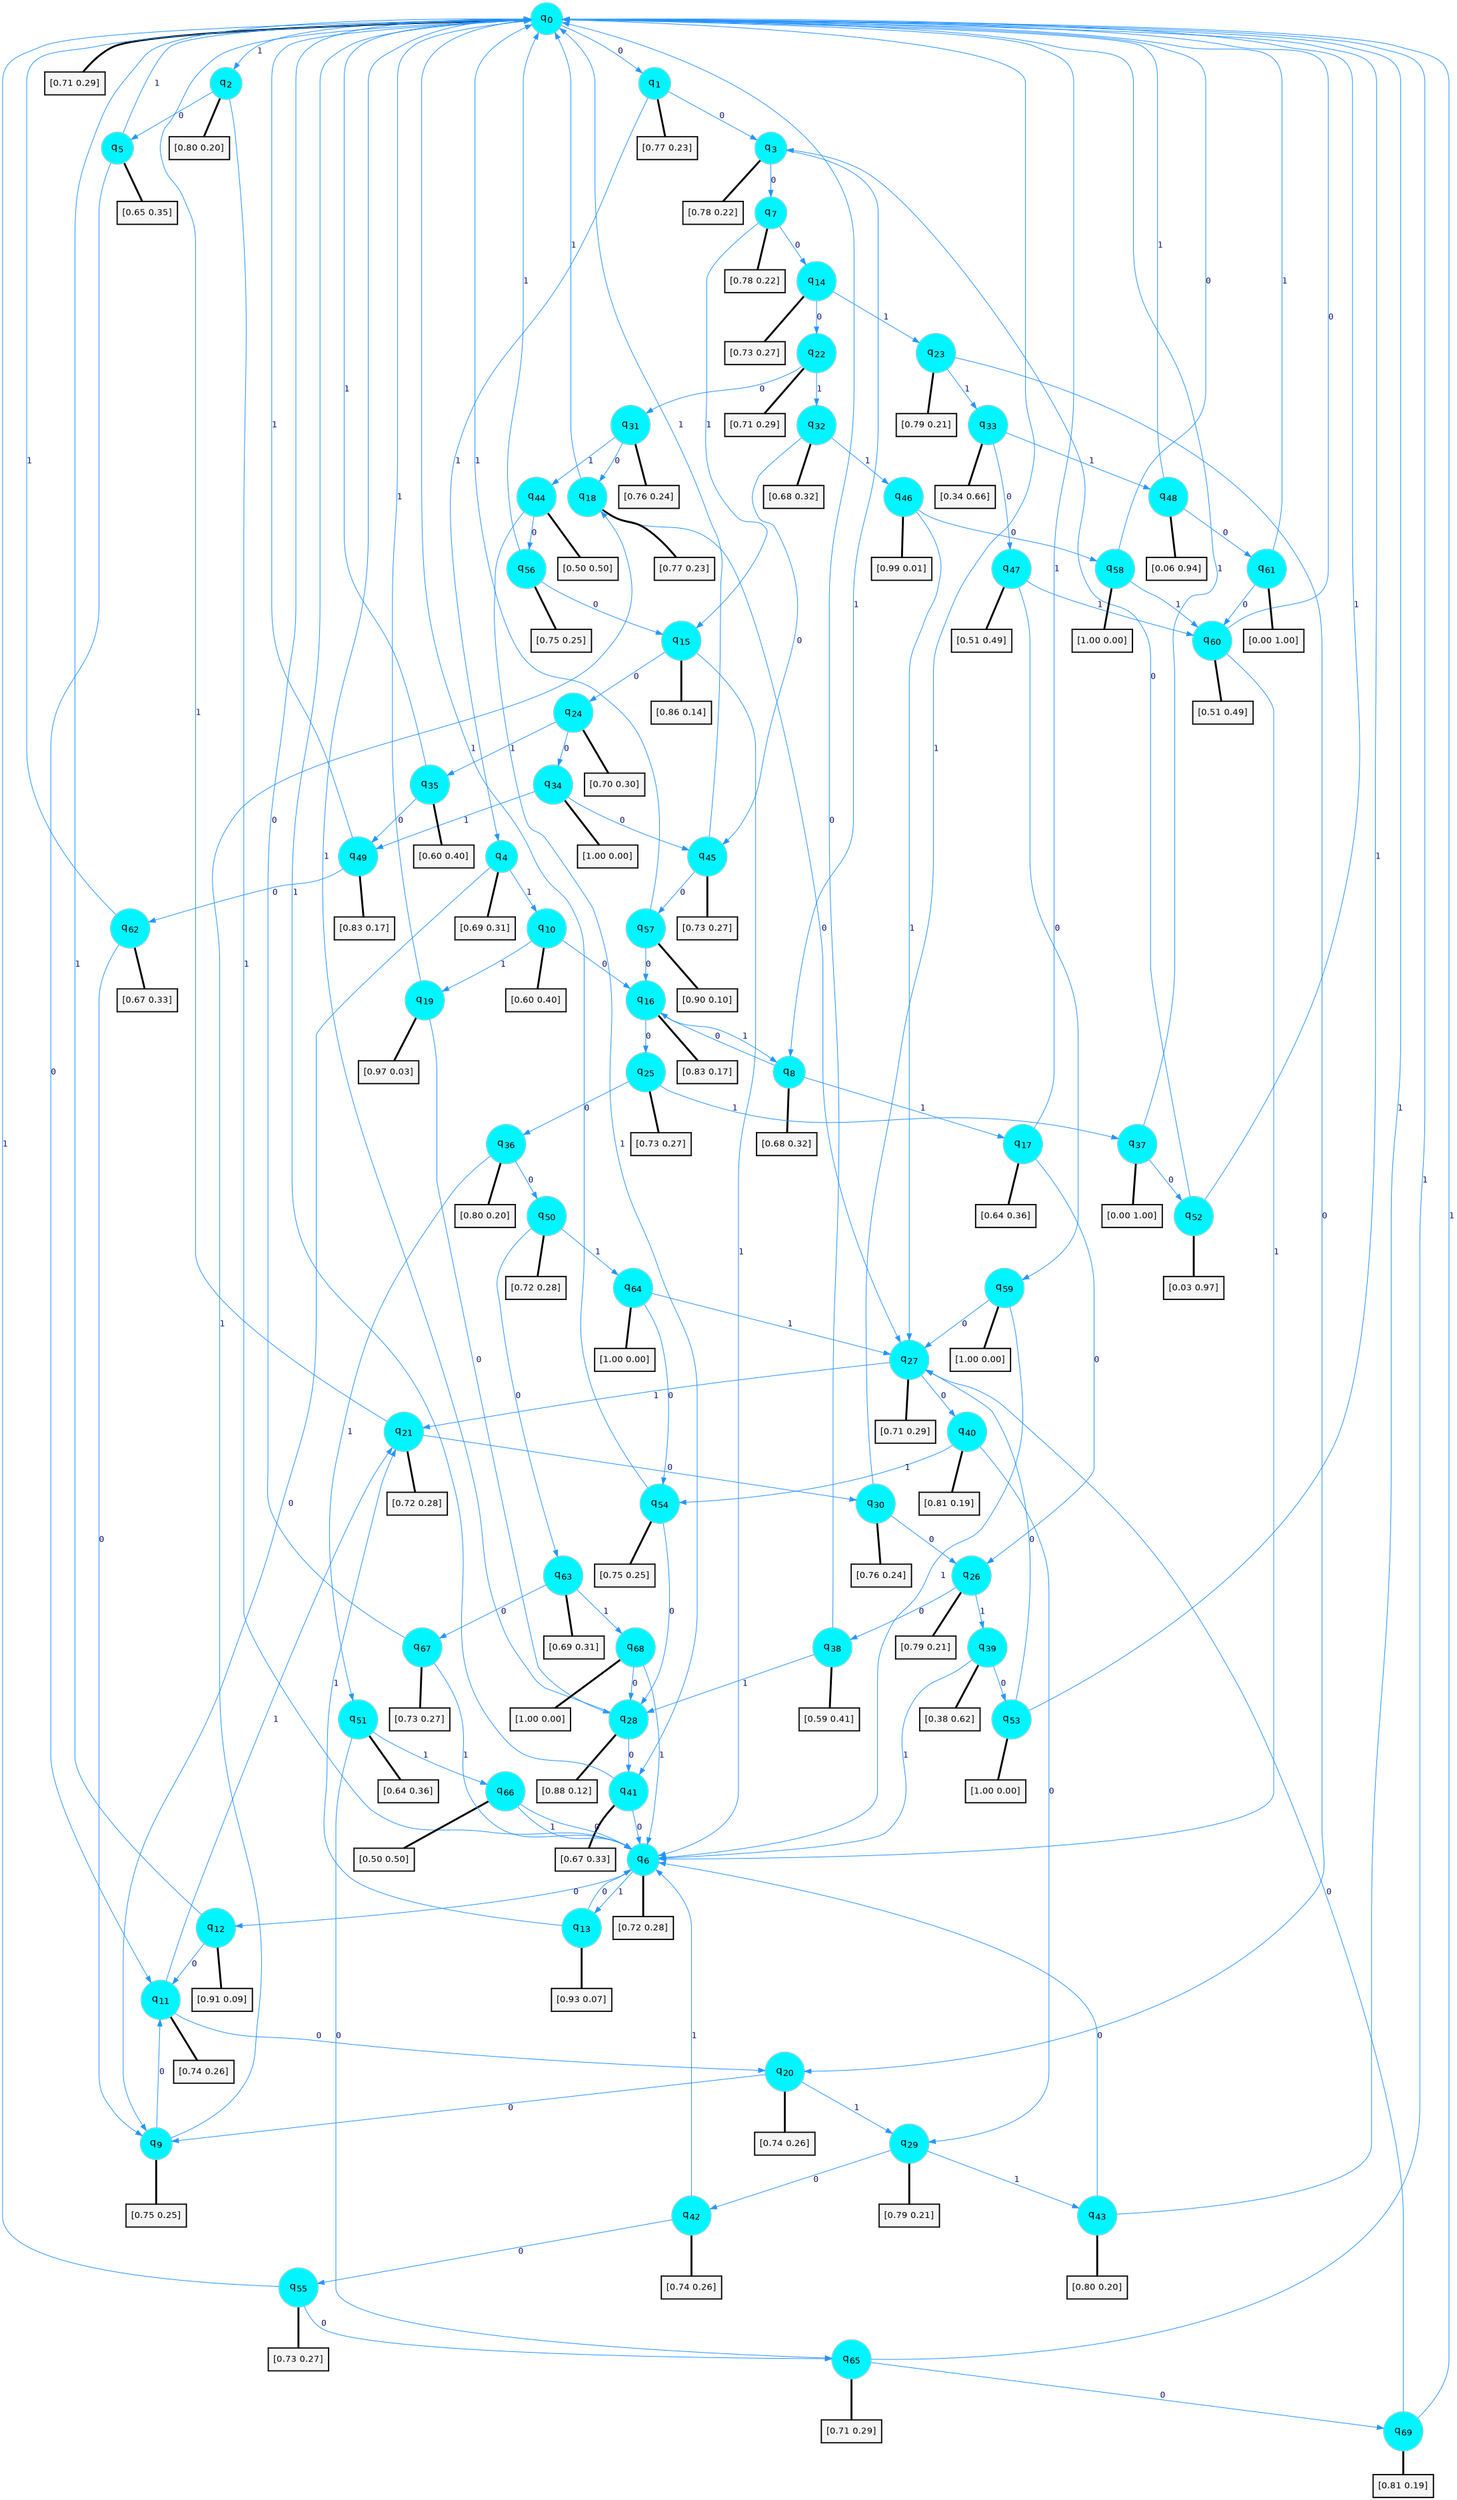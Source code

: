 digraph G {
graph [
bgcolor=transparent, dpi=300, rankdir=TD, size="40,25"];
node [
color=gray, fillcolor=turquoise1, fontcolor=black, fontname=Helvetica, fontsize=16, fontweight=bold, shape=circle, style=filled];
edge [
arrowsize=1, color=dodgerblue1, fontcolor=midnightblue, fontname=courier, fontweight=bold, penwidth=1, style=solid, weight=20];
0[label=<q<SUB>0</SUB>>];
1[label=<q<SUB>1</SUB>>];
2[label=<q<SUB>2</SUB>>];
3[label=<q<SUB>3</SUB>>];
4[label=<q<SUB>4</SUB>>];
5[label=<q<SUB>5</SUB>>];
6[label=<q<SUB>6</SUB>>];
7[label=<q<SUB>7</SUB>>];
8[label=<q<SUB>8</SUB>>];
9[label=<q<SUB>9</SUB>>];
10[label=<q<SUB>10</SUB>>];
11[label=<q<SUB>11</SUB>>];
12[label=<q<SUB>12</SUB>>];
13[label=<q<SUB>13</SUB>>];
14[label=<q<SUB>14</SUB>>];
15[label=<q<SUB>15</SUB>>];
16[label=<q<SUB>16</SUB>>];
17[label=<q<SUB>17</SUB>>];
18[label=<q<SUB>18</SUB>>];
19[label=<q<SUB>19</SUB>>];
20[label=<q<SUB>20</SUB>>];
21[label=<q<SUB>21</SUB>>];
22[label=<q<SUB>22</SUB>>];
23[label=<q<SUB>23</SUB>>];
24[label=<q<SUB>24</SUB>>];
25[label=<q<SUB>25</SUB>>];
26[label=<q<SUB>26</SUB>>];
27[label=<q<SUB>27</SUB>>];
28[label=<q<SUB>28</SUB>>];
29[label=<q<SUB>29</SUB>>];
30[label=<q<SUB>30</SUB>>];
31[label=<q<SUB>31</SUB>>];
32[label=<q<SUB>32</SUB>>];
33[label=<q<SUB>33</SUB>>];
34[label=<q<SUB>34</SUB>>];
35[label=<q<SUB>35</SUB>>];
36[label=<q<SUB>36</SUB>>];
37[label=<q<SUB>37</SUB>>];
38[label=<q<SUB>38</SUB>>];
39[label=<q<SUB>39</SUB>>];
40[label=<q<SUB>40</SUB>>];
41[label=<q<SUB>41</SUB>>];
42[label=<q<SUB>42</SUB>>];
43[label=<q<SUB>43</SUB>>];
44[label=<q<SUB>44</SUB>>];
45[label=<q<SUB>45</SUB>>];
46[label=<q<SUB>46</SUB>>];
47[label=<q<SUB>47</SUB>>];
48[label=<q<SUB>48</SUB>>];
49[label=<q<SUB>49</SUB>>];
50[label=<q<SUB>50</SUB>>];
51[label=<q<SUB>51</SUB>>];
52[label=<q<SUB>52</SUB>>];
53[label=<q<SUB>53</SUB>>];
54[label=<q<SUB>54</SUB>>];
55[label=<q<SUB>55</SUB>>];
56[label=<q<SUB>56</SUB>>];
57[label=<q<SUB>57</SUB>>];
58[label=<q<SUB>58</SUB>>];
59[label=<q<SUB>59</SUB>>];
60[label=<q<SUB>60</SUB>>];
61[label=<q<SUB>61</SUB>>];
62[label=<q<SUB>62</SUB>>];
63[label=<q<SUB>63</SUB>>];
64[label=<q<SUB>64</SUB>>];
65[label=<q<SUB>65</SUB>>];
66[label=<q<SUB>66</SUB>>];
67[label=<q<SUB>67</SUB>>];
68[label=<q<SUB>68</SUB>>];
69[label=<q<SUB>69</SUB>>];
70[label="[0.71 0.29]", shape=box,fontcolor=black, fontname=Helvetica, fontsize=14, penwidth=2, fillcolor=whitesmoke,color=black];
71[label="[0.77 0.23]", shape=box,fontcolor=black, fontname=Helvetica, fontsize=14, penwidth=2, fillcolor=whitesmoke,color=black];
72[label="[0.80 0.20]", shape=box,fontcolor=black, fontname=Helvetica, fontsize=14, penwidth=2, fillcolor=whitesmoke,color=black];
73[label="[0.78 0.22]", shape=box,fontcolor=black, fontname=Helvetica, fontsize=14, penwidth=2, fillcolor=whitesmoke,color=black];
74[label="[0.69 0.31]", shape=box,fontcolor=black, fontname=Helvetica, fontsize=14, penwidth=2, fillcolor=whitesmoke,color=black];
75[label="[0.65 0.35]", shape=box,fontcolor=black, fontname=Helvetica, fontsize=14, penwidth=2, fillcolor=whitesmoke,color=black];
76[label="[0.72 0.28]", shape=box,fontcolor=black, fontname=Helvetica, fontsize=14, penwidth=2, fillcolor=whitesmoke,color=black];
77[label="[0.78 0.22]", shape=box,fontcolor=black, fontname=Helvetica, fontsize=14, penwidth=2, fillcolor=whitesmoke,color=black];
78[label="[0.68 0.32]", shape=box,fontcolor=black, fontname=Helvetica, fontsize=14, penwidth=2, fillcolor=whitesmoke,color=black];
79[label="[0.75 0.25]", shape=box,fontcolor=black, fontname=Helvetica, fontsize=14, penwidth=2, fillcolor=whitesmoke,color=black];
80[label="[0.60 0.40]", shape=box,fontcolor=black, fontname=Helvetica, fontsize=14, penwidth=2, fillcolor=whitesmoke,color=black];
81[label="[0.74 0.26]", shape=box,fontcolor=black, fontname=Helvetica, fontsize=14, penwidth=2, fillcolor=whitesmoke,color=black];
82[label="[0.91 0.09]", shape=box,fontcolor=black, fontname=Helvetica, fontsize=14, penwidth=2, fillcolor=whitesmoke,color=black];
83[label="[0.93 0.07]", shape=box,fontcolor=black, fontname=Helvetica, fontsize=14, penwidth=2, fillcolor=whitesmoke,color=black];
84[label="[0.73 0.27]", shape=box,fontcolor=black, fontname=Helvetica, fontsize=14, penwidth=2, fillcolor=whitesmoke,color=black];
85[label="[0.86 0.14]", shape=box,fontcolor=black, fontname=Helvetica, fontsize=14, penwidth=2, fillcolor=whitesmoke,color=black];
86[label="[0.83 0.17]", shape=box,fontcolor=black, fontname=Helvetica, fontsize=14, penwidth=2, fillcolor=whitesmoke,color=black];
87[label="[0.64 0.36]", shape=box,fontcolor=black, fontname=Helvetica, fontsize=14, penwidth=2, fillcolor=whitesmoke,color=black];
88[label="[0.77 0.23]", shape=box,fontcolor=black, fontname=Helvetica, fontsize=14, penwidth=2, fillcolor=whitesmoke,color=black];
89[label="[0.97 0.03]", shape=box,fontcolor=black, fontname=Helvetica, fontsize=14, penwidth=2, fillcolor=whitesmoke,color=black];
90[label="[0.74 0.26]", shape=box,fontcolor=black, fontname=Helvetica, fontsize=14, penwidth=2, fillcolor=whitesmoke,color=black];
91[label="[0.72 0.28]", shape=box,fontcolor=black, fontname=Helvetica, fontsize=14, penwidth=2, fillcolor=whitesmoke,color=black];
92[label="[0.71 0.29]", shape=box,fontcolor=black, fontname=Helvetica, fontsize=14, penwidth=2, fillcolor=whitesmoke,color=black];
93[label="[0.79 0.21]", shape=box,fontcolor=black, fontname=Helvetica, fontsize=14, penwidth=2, fillcolor=whitesmoke,color=black];
94[label="[0.70 0.30]", shape=box,fontcolor=black, fontname=Helvetica, fontsize=14, penwidth=2, fillcolor=whitesmoke,color=black];
95[label="[0.73 0.27]", shape=box,fontcolor=black, fontname=Helvetica, fontsize=14, penwidth=2, fillcolor=whitesmoke,color=black];
96[label="[0.79 0.21]", shape=box,fontcolor=black, fontname=Helvetica, fontsize=14, penwidth=2, fillcolor=whitesmoke,color=black];
97[label="[0.71 0.29]", shape=box,fontcolor=black, fontname=Helvetica, fontsize=14, penwidth=2, fillcolor=whitesmoke,color=black];
98[label="[0.88 0.12]", shape=box,fontcolor=black, fontname=Helvetica, fontsize=14, penwidth=2, fillcolor=whitesmoke,color=black];
99[label="[0.79 0.21]", shape=box,fontcolor=black, fontname=Helvetica, fontsize=14, penwidth=2, fillcolor=whitesmoke,color=black];
100[label="[0.76 0.24]", shape=box,fontcolor=black, fontname=Helvetica, fontsize=14, penwidth=2, fillcolor=whitesmoke,color=black];
101[label="[0.76 0.24]", shape=box,fontcolor=black, fontname=Helvetica, fontsize=14, penwidth=2, fillcolor=whitesmoke,color=black];
102[label="[0.68 0.32]", shape=box,fontcolor=black, fontname=Helvetica, fontsize=14, penwidth=2, fillcolor=whitesmoke,color=black];
103[label="[0.34 0.66]", shape=box,fontcolor=black, fontname=Helvetica, fontsize=14, penwidth=2, fillcolor=whitesmoke,color=black];
104[label="[1.00 0.00]", shape=box,fontcolor=black, fontname=Helvetica, fontsize=14, penwidth=2, fillcolor=whitesmoke,color=black];
105[label="[0.60 0.40]", shape=box,fontcolor=black, fontname=Helvetica, fontsize=14, penwidth=2, fillcolor=whitesmoke,color=black];
106[label="[0.80 0.20]", shape=box,fontcolor=black, fontname=Helvetica, fontsize=14, penwidth=2, fillcolor=whitesmoke,color=black];
107[label="[0.00 1.00]", shape=box,fontcolor=black, fontname=Helvetica, fontsize=14, penwidth=2, fillcolor=whitesmoke,color=black];
108[label="[0.59 0.41]", shape=box,fontcolor=black, fontname=Helvetica, fontsize=14, penwidth=2, fillcolor=whitesmoke,color=black];
109[label="[0.38 0.62]", shape=box,fontcolor=black, fontname=Helvetica, fontsize=14, penwidth=2, fillcolor=whitesmoke,color=black];
110[label="[0.81 0.19]", shape=box,fontcolor=black, fontname=Helvetica, fontsize=14, penwidth=2, fillcolor=whitesmoke,color=black];
111[label="[0.67 0.33]", shape=box,fontcolor=black, fontname=Helvetica, fontsize=14, penwidth=2, fillcolor=whitesmoke,color=black];
112[label="[0.74 0.26]", shape=box,fontcolor=black, fontname=Helvetica, fontsize=14, penwidth=2, fillcolor=whitesmoke,color=black];
113[label="[0.80 0.20]", shape=box,fontcolor=black, fontname=Helvetica, fontsize=14, penwidth=2, fillcolor=whitesmoke,color=black];
114[label="[0.50 0.50]", shape=box,fontcolor=black, fontname=Helvetica, fontsize=14, penwidth=2, fillcolor=whitesmoke,color=black];
115[label="[0.73 0.27]", shape=box,fontcolor=black, fontname=Helvetica, fontsize=14, penwidth=2, fillcolor=whitesmoke,color=black];
116[label="[0.99 0.01]", shape=box,fontcolor=black, fontname=Helvetica, fontsize=14, penwidth=2, fillcolor=whitesmoke,color=black];
117[label="[0.51 0.49]", shape=box,fontcolor=black, fontname=Helvetica, fontsize=14, penwidth=2, fillcolor=whitesmoke,color=black];
118[label="[0.06 0.94]", shape=box,fontcolor=black, fontname=Helvetica, fontsize=14, penwidth=2, fillcolor=whitesmoke,color=black];
119[label="[0.83 0.17]", shape=box,fontcolor=black, fontname=Helvetica, fontsize=14, penwidth=2, fillcolor=whitesmoke,color=black];
120[label="[0.72 0.28]", shape=box,fontcolor=black, fontname=Helvetica, fontsize=14, penwidth=2, fillcolor=whitesmoke,color=black];
121[label="[0.64 0.36]", shape=box,fontcolor=black, fontname=Helvetica, fontsize=14, penwidth=2, fillcolor=whitesmoke,color=black];
122[label="[0.03 0.97]", shape=box,fontcolor=black, fontname=Helvetica, fontsize=14, penwidth=2, fillcolor=whitesmoke,color=black];
123[label="[1.00 0.00]", shape=box,fontcolor=black, fontname=Helvetica, fontsize=14, penwidth=2, fillcolor=whitesmoke,color=black];
124[label="[0.75 0.25]", shape=box,fontcolor=black, fontname=Helvetica, fontsize=14, penwidth=2, fillcolor=whitesmoke,color=black];
125[label="[0.73 0.27]", shape=box,fontcolor=black, fontname=Helvetica, fontsize=14, penwidth=2, fillcolor=whitesmoke,color=black];
126[label="[0.75 0.25]", shape=box,fontcolor=black, fontname=Helvetica, fontsize=14, penwidth=2, fillcolor=whitesmoke,color=black];
127[label="[0.90 0.10]", shape=box,fontcolor=black, fontname=Helvetica, fontsize=14, penwidth=2, fillcolor=whitesmoke,color=black];
128[label="[1.00 0.00]", shape=box,fontcolor=black, fontname=Helvetica, fontsize=14, penwidth=2, fillcolor=whitesmoke,color=black];
129[label="[1.00 0.00]", shape=box,fontcolor=black, fontname=Helvetica, fontsize=14, penwidth=2, fillcolor=whitesmoke,color=black];
130[label="[0.51 0.49]", shape=box,fontcolor=black, fontname=Helvetica, fontsize=14, penwidth=2, fillcolor=whitesmoke,color=black];
131[label="[0.00 1.00]", shape=box,fontcolor=black, fontname=Helvetica, fontsize=14, penwidth=2, fillcolor=whitesmoke,color=black];
132[label="[0.67 0.33]", shape=box,fontcolor=black, fontname=Helvetica, fontsize=14, penwidth=2, fillcolor=whitesmoke,color=black];
133[label="[0.69 0.31]", shape=box,fontcolor=black, fontname=Helvetica, fontsize=14, penwidth=2, fillcolor=whitesmoke,color=black];
134[label="[1.00 0.00]", shape=box,fontcolor=black, fontname=Helvetica, fontsize=14, penwidth=2, fillcolor=whitesmoke,color=black];
135[label="[0.71 0.29]", shape=box,fontcolor=black, fontname=Helvetica, fontsize=14, penwidth=2, fillcolor=whitesmoke,color=black];
136[label="[0.50 0.50]", shape=box,fontcolor=black, fontname=Helvetica, fontsize=14, penwidth=2, fillcolor=whitesmoke,color=black];
137[label="[0.73 0.27]", shape=box,fontcolor=black, fontname=Helvetica, fontsize=14, penwidth=2, fillcolor=whitesmoke,color=black];
138[label="[1.00 0.00]", shape=box,fontcolor=black, fontname=Helvetica, fontsize=14, penwidth=2, fillcolor=whitesmoke,color=black];
139[label="[0.81 0.19]", shape=box,fontcolor=black, fontname=Helvetica, fontsize=14, penwidth=2, fillcolor=whitesmoke,color=black];
0->1 [label=0];
0->2 [label=1];
0->70 [arrowhead=none, penwidth=3,color=black];
1->3 [label=0];
1->4 [label=1];
1->71 [arrowhead=none, penwidth=3,color=black];
2->5 [label=0];
2->6 [label=1];
2->72 [arrowhead=none, penwidth=3,color=black];
3->7 [label=0];
3->8 [label=1];
3->73 [arrowhead=none, penwidth=3,color=black];
4->9 [label=0];
4->10 [label=1];
4->74 [arrowhead=none, penwidth=3,color=black];
5->11 [label=0];
5->0 [label=1];
5->75 [arrowhead=none, penwidth=3,color=black];
6->12 [label=0];
6->13 [label=1];
6->76 [arrowhead=none, penwidth=3,color=black];
7->14 [label=0];
7->15 [label=1];
7->77 [arrowhead=none, penwidth=3,color=black];
8->16 [label=0];
8->17 [label=1];
8->78 [arrowhead=none, penwidth=3,color=black];
9->11 [label=0];
9->18 [label=1];
9->79 [arrowhead=none, penwidth=3,color=black];
10->16 [label=0];
10->19 [label=1];
10->80 [arrowhead=none, penwidth=3,color=black];
11->20 [label=0];
11->21 [label=1];
11->81 [arrowhead=none, penwidth=3,color=black];
12->11 [label=0];
12->0 [label=1];
12->82 [arrowhead=none, penwidth=3,color=black];
13->6 [label=0];
13->21 [label=1];
13->83 [arrowhead=none, penwidth=3,color=black];
14->22 [label=0];
14->23 [label=1];
14->84 [arrowhead=none, penwidth=3,color=black];
15->24 [label=0];
15->6 [label=1];
15->85 [arrowhead=none, penwidth=3,color=black];
16->25 [label=0];
16->8 [label=1];
16->86 [arrowhead=none, penwidth=3,color=black];
17->26 [label=0];
17->0 [label=1];
17->87 [arrowhead=none, penwidth=3,color=black];
18->27 [label=0];
18->0 [label=1];
18->88 [arrowhead=none, penwidth=3,color=black];
19->28 [label=0];
19->0 [label=1];
19->89 [arrowhead=none, penwidth=3,color=black];
20->9 [label=0];
20->29 [label=1];
20->90 [arrowhead=none, penwidth=3,color=black];
21->30 [label=0];
21->0 [label=1];
21->91 [arrowhead=none, penwidth=3,color=black];
22->31 [label=0];
22->32 [label=1];
22->92 [arrowhead=none, penwidth=3,color=black];
23->20 [label=0];
23->33 [label=1];
23->93 [arrowhead=none, penwidth=3,color=black];
24->34 [label=0];
24->35 [label=1];
24->94 [arrowhead=none, penwidth=3,color=black];
25->36 [label=0];
25->37 [label=1];
25->95 [arrowhead=none, penwidth=3,color=black];
26->38 [label=0];
26->39 [label=1];
26->96 [arrowhead=none, penwidth=3,color=black];
27->40 [label=0];
27->21 [label=1];
27->97 [arrowhead=none, penwidth=3,color=black];
28->41 [label=0];
28->0 [label=1];
28->98 [arrowhead=none, penwidth=3,color=black];
29->42 [label=0];
29->43 [label=1];
29->99 [arrowhead=none, penwidth=3,color=black];
30->26 [label=0];
30->0 [label=1];
30->100 [arrowhead=none, penwidth=3,color=black];
31->18 [label=0];
31->44 [label=1];
31->101 [arrowhead=none, penwidth=3,color=black];
32->45 [label=0];
32->46 [label=1];
32->102 [arrowhead=none, penwidth=3,color=black];
33->47 [label=0];
33->48 [label=1];
33->103 [arrowhead=none, penwidth=3,color=black];
34->45 [label=0];
34->49 [label=1];
34->104 [arrowhead=none, penwidth=3,color=black];
35->49 [label=0];
35->0 [label=1];
35->105 [arrowhead=none, penwidth=3,color=black];
36->50 [label=0];
36->51 [label=1];
36->106 [arrowhead=none, penwidth=3,color=black];
37->52 [label=0];
37->0 [label=1];
37->107 [arrowhead=none, penwidth=3,color=black];
38->0 [label=0];
38->28 [label=1];
38->108 [arrowhead=none, penwidth=3,color=black];
39->53 [label=0];
39->6 [label=1];
39->109 [arrowhead=none, penwidth=3,color=black];
40->29 [label=0];
40->54 [label=1];
40->110 [arrowhead=none, penwidth=3,color=black];
41->6 [label=0];
41->0 [label=1];
41->111 [arrowhead=none, penwidth=3,color=black];
42->55 [label=0];
42->6 [label=1];
42->112 [arrowhead=none, penwidth=3,color=black];
43->6 [label=0];
43->0 [label=1];
43->113 [arrowhead=none, penwidth=3,color=black];
44->56 [label=0];
44->41 [label=1];
44->114 [arrowhead=none, penwidth=3,color=black];
45->57 [label=0];
45->0 [label=1];
45->115 [arrowhead=none, penwidth=3,color=black];
46->58 [label=0];
46->27 [label=1];
46->116 [arrowhead=none, penwidth=3,color=black];
47->59 [label=0];
47->60 [label=1];
47->117 [arrowhead=none, penwidth=3,color=black];
48->61 [label=0];
48->0 [label=1];
48->118 [arrowhead=none, penwidth=3,color=black];
49->62 [label=0];
49->0 [label=1];
49->119 [arrowhead=none, penwidth=3,color=black];
50->63 [label=0];
50->64 [label=1];
50->120 [arrowhead=none, penwidth=3,color=black];
51->65 [label=0];
51->66 [label=1];
51->121 [arrowhead=none, penwidth=3,color=black];
52->3 [label=0];
52->0 [label=1];
52->122 [arrowhead=none, penwidth=3,color=black];
53->27 [label=0];
53->0 [label=1];
53->123 [arrowhead=none, penwidth=3,color=black];
54->28 [label=0];
54->0 [label=1];
54->124 [arrowhead=none, penwidth=3,color=black];
55->65 [label=0];
55->0 [label=1];
55->125 [arrowhead=none, penwidth=3,color=black];
56->15 [label=0];
56->0 [label=1];
56->126 [arrowhead=none, penwidth=3,color=black];
57->16 [label=0];
57->0 [label=1];
57->127 [arrowhead=none, penwidth=3,color=black];
58->0 [label=0];
58->60 [label=1];
58->128 [arrowhead=none, penwidth=3,color=black];
59->27 [label=0];
59->6 [label=1];
59->129 [arrowhead=none, penwidth=3,color=black];
60->0 [label=0];
60->6 [label=1];
60->130 [arrowhead=none, penwidth=3,color=black];
61->60 [label=0];
61->0 [label=1];
61->131 [arrowhead=none, penwidth=3,color=black];
62->9 [label=0];
62->0 [label=1];
62->132 [arrowhead=none, penwidth=3,color=black];
63->67 [label=0];
63->68 [label=1];
63->133 [arrowhead=none, penwidth=3,color=black];
64->54 [label=0];
64->27 [label=1];
64->134 [arrowhead=none, penwidth=3,color=black];
65->69 [label=0];
65->0 [label=1];
65->135 [arrowhead=none, penwidth=3,color=black];
66->6 [label=0];
66->6 [label=1];
66->136 [arrowhead=none, penwidth=3,color=black];
67->0 [label=0];
67->6 [label=1];
67->137 [arrowhead=none, penwidth=3,color=black];
68->28 [label=0];
68->6 [label=1];
68->138 [arrowhead=none, penwidth=3,color=black];
69->27 [label=0];
69->0 [label=1];
69->139 [arrowhead=none, penwidth=3,color=black];
}
